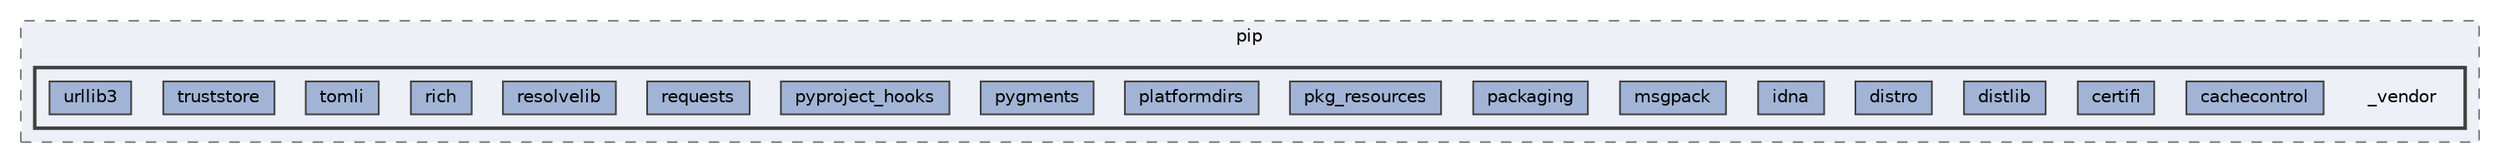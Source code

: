 digraph "env/lib/python3.12/site-packages/pip/_vendor"
{
 // LATEX_PDF_SIZE
  bgcolor="transparent";
  edge [fontname=Helvetica,fontsize=10,labelfontname=Helvetica,labelfontsize=10];
  node [fontname=Helvetica,fontsize=10,shape=box,height=0.2,width=0.4];
  compound=true
  subgraph clusterdir_2e6526c798cad695114e9fbf01eec465 {
    graph [ bgcolor="#edf0f7", pencolor="grey50", label="pip", fontname=Helvetica,fontsize=10 style="filled,dashed", URL="dir_2e6526c798cad695114e9fbf01eec465.html",tooltip=""]
  subgraph clusterdir_c895f17e36210835bbe466510a299355 {
    graph [ bgcolor="#edf0f7", pencolor="grey25", label="", fontname=Helvetica,fontsize=10 style="filled,bold", URL="dir_c895f17e36210835bbe466510a299355.html",tooltip=""]
    dir_c895f17e36210835bbe466510a299355 [shape=plaintext, label="_vendor"];
  dir_8e640069e78e2a77ea6a5fa8dc7a4a91 [label="cachecontrol", fillcolor="#a2b4d6", color="grey25", style="filled", URL="dir_8e640069e78e2a77ea6a5fa8dc7a4a91.html",tooltip=""];
  dir_50a25c8e7be7591495c35c63081936b9 [label="certifi", fillcolor="#a2b4d6", color="grey25", style="filled", URL="dir_50a25c8e7be7591495c35c63081936b9.html",tooltip=""];
  dir_d3b3a0ed0a6bc05162474b81d50b3131 [label="distlib", fillcolor="#a2b4d6", color="grey25", style="filled", URL="dir_d3b3a0ed0a6bc05162474b81d50b3131.html",tooltip=""];
  dir_e9fc719863b98cd950571d0287d53aa6 [label="distro", fillcolor="#a2b4d6", color="grey25", style="filled", URL="dir_e9fc719863b98cd950571d0287d53aa6.html",tooltip=""];
  dir_de55616d6279fba734cc73b68ccb96b7 [label="idna", fillcolor="#a2b4d6", color="grey25", style="filled", URL="dir_de55616d6279fba734cc73b68ccb96b7.html",tooltip=""];
  dir_d539dc8469d7520622cf90f4d756208d [label="msgpack", fillcolor="#a2b4d6", color="grey25", style="filled", URL="dir_d539dc8469d7520622cf90f4d756208d.html",tooltip=""];
  dir_b2c9176dc60defd4d924b99a57feae57 [label="packaging", fillcolor="#a2b4d6", color="grey25", style="filled", URL="dir_b2c9176dc60defd4d924b99a57feae57.html",tooltip=""];
  dir_cbcb3679c8a9c371c59235ac0966cd91 [label="pkg_resources", fillcolor="#a2b4d6", color="grey25", style="filled", URL="dir_cbcb3679c8a9c371c59235ac0966cd91.html",tooltip=""];
  dir_0e27f9b30bf894a7670cecc8bca49afd [label="platformdirs", fillcolor="#a2b4d6", color="grey25", style="filled", URL="dir_0e27f9b30bf894a7670cecc8bca49afd.html",tooltip=""];
  dir_d54e03553008fc7ab8112643422feaca [label="pygments", fillcolor="#a2b4d6", color="grey25", style="filled", URL="dir_d54e03553008fc7ab8112643422feaca.html",tooltip=""];
  dir_b38c81182e0d1af83841a3ebf131402a [label="pyproject_hooks", fillcolor="#a2b4d6", color="grey25", style="filled", URL="dir_b38c81182e0d1af83841a3ebf131402a.html",tooltip=""];
  dir_9fc2ffe893642c7275210553ee986568 [label="requests", fillcolor="#a2b4d6", color="grey25", style="filled", URL="dir_9fc2ffe893642c7275210553ee986568.html",tooltip=""];
  dir_1567f64a3fdd97b6354484cd9778daf5 [label="resolvelib", fillcolor="#a2b4d6", color="grey25", style="filled", URL="dir_1567f64a3fdd97b6354484cd9778daf5.html",tooltip=""];
  dir_20f2295fcde403d7f94a251d5e695d00 [label="rich", fillcolor="#a2b4d6", color="grey25", style="filled", URL="dir_20f2295fcde403d7f94a251d5e695d00.html",tooltip=""];
  dir_893ba7e05c815528a9077f8e902901b2 [label="tomli", fillcolor="#a2b4d6", color="grey25", style="filled", URL="dir_893ba7e05c815528a9077f8e902901b2.html",tooltip=""];
  dir_6005efaa54f99cb35ffab6e7ee414441 [label="truststore", fillcolor="#a2b4d6", color="grey25", style="filled", URL="dir_6005efaa54f99cb35ffab6e7ee414441.html",tooltip=""];
  dir_c24a7056213a7478b22f72d1761e7ec7 [label="urllib3", fillcolor="#a2b4d6", color="grey25", style="filled", URL="dir_c24a7056213a7478b22f72d1761e7ec7.html",tooltip=""];
  }
  }
}

